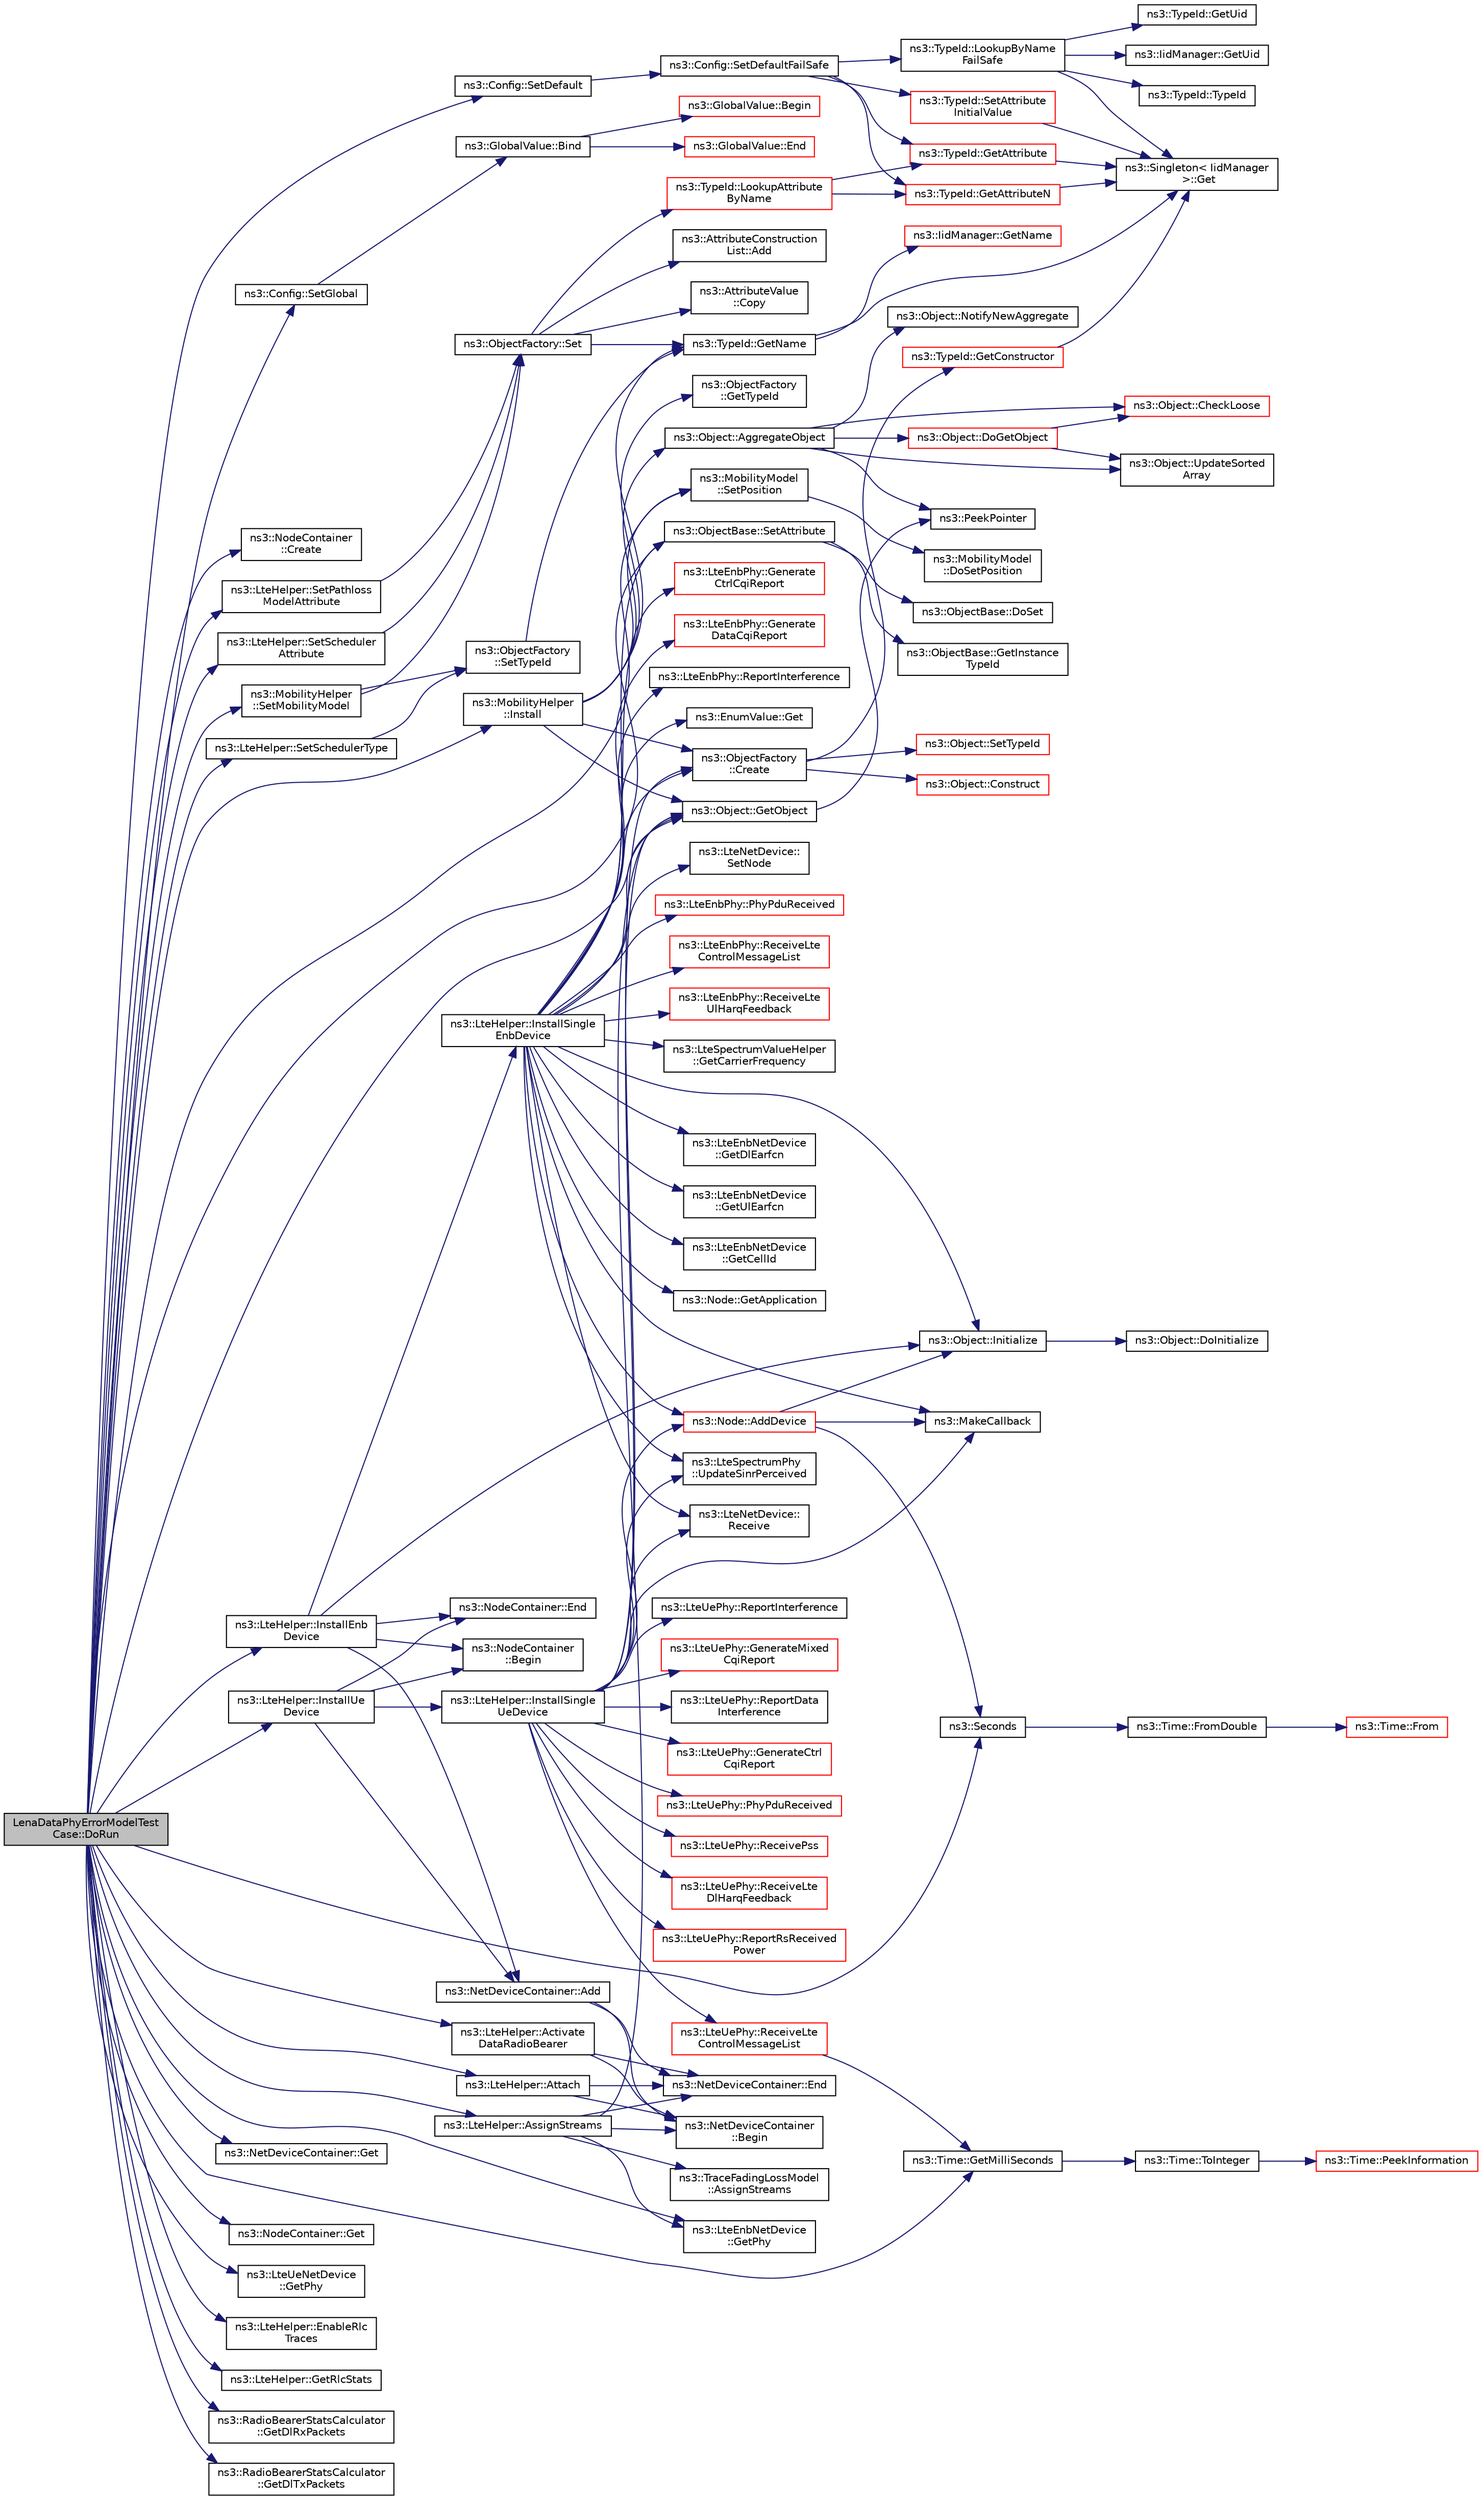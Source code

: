 digraph "LenaDataPhyErrorModelTestCase::DoRun"
{
  edge [fontname="Helvetica",fontsize="10",labelfontname="Helvetica",labelfontsize="10"];
  node [fontname="Helvetica",fontsize="10",shape=record];
  rankdir="LR";
  Node1 [label="LenaDataPhyErrorModelTest\lCase::DoRun",height=0.2,width=0.4,color="black", fillcolor="grey75", style="filled", fontcolor="black"];
  Node1 -> Node2 [color="midnightblue",fontsize="10",style="solid"];
  Node2 [label="ns3::Config::SetDefault",height=0.2,width=0.4,color="black", fillcolor="white", style="filled",URL="$d1/d44/group__config.html#ga2e7882df849d8ba4aaad31c934c40c06"];
  Node2 -> Node3 [color="midnightblue",fontsize="10",style="solid"];
  Node3 [label="ns3::Config::SetDefaultFailSafe",height=0.2,width=0.4,color="black", fillcolor="white", style="filled",URL="$d1/d44/group__config.html#ga54361b707f31481b11d19f03495cb045"];
  Node3 -> Node4 [color="midnightblue",fontsize="10",style="solid"];
  Node4 [label="ns3::TypeId::LookupByName\lFailSafe",height=0.2,width=0.4,color="black", fillcolor="white", style="filled",URL="$d6/d11/classns3_1_1TypeId.html#acceab1f57bfe3c3af02130277d409f14"];
  Node4 -> Node5 [color="midnightblue",fontsize="10",style="solid"];
  Node5 [label="ns3::TypeId::GetUid",height=0.2,width=0.4,color="black", fillcolor="white", style="filled",URL="$d6/d11/classns3_1_1TypeId.html#acd3e41de6340d06299f4fd63e2ed8da0"];
  Node4 -> Node6 [color="midnightblue",fontsize="10",style="solid"];
  Node6 [label="ns3::Singleton\< IidManager\l \>::Get",height=0.2,width=0.4,color="black", fillcolor="white", style="filled",URL="$d8/d77/classns3_1_1Singleton.html#a80a2cd3c25a27ea72add7a9f7a141ffa"];
  Node4 -> Node7 [color="midnightblue",fontsize="10",style="solid"];
  Node7 [label="ns3::IidManager::GetUid",height=0.2,width=0.4,color="black", fillcolor="white", style="filled",URL="$d4/d1c/classns3_1_1IidManager.html#ae69ae26221b11f8871596679c6e8be19"];
  Node4 -> Node8 [color="midnightblue",fontsize="10",style="solid"];
  Node8 [label="ns3::TypeId::TypeId",height=0.2,width=0.4,color="black", fillcolor="white", style="filled",URL="$d6/d11/classns3_1_1TypeId.html#ab76e26690f1af4f1cffa6a72245e8928"];
  Node3 -> Node9 [color="midnightblue",fontsize="10",style="solid"];
  Node9 [label="ns3::TypeId::GetAttributeN",height=0.2,width=0.4,color="red", fillcolor="white", style="filled",URL="$d6/d11/classns3_1_1TypeId.html#a679c4713f613126a51eb400b345302cb"];
  Node9 -> Node6 [color="midnightblue",fontsize="10",style="solid"];
  Node3 -> Node10 [color="midnightblue",fontsize="10",style="solid"];
  Node10 [label="ns3::TypeId::GetAttribute",height=0.2,width=0.4,color="red", fillcolor="white", style="filled",URL="$d6/d11/classns3_1_1TypeId.html#aa1b746e64e606f94cbedda7cf89788c2"];
  Node10 -> Node6 [color="midnightblue",fontsize="10",style="solid"];
  Node3 -> Node11 [color="midnightblue",fontsize="10",style="solid"];
  Node11 [label="ns3::TypeId::SetAttribute\lInitialValue",height=0.2,width=0.4,color="red", fillcolor="white", style="filled",URL="$d6/d11/classns3_1_1TypeId.html#af477878663278dad47c764229490314b"];
  Node11 -> Node6 [color="midnightblue",fontsize="10",style="solid"];
  Node1 -> Node12 [color="midnightblue",fontsize="10",style="solid"];
  Node12 [label="ns3::Config::SetGlobal",height=0.2,width=0.4,color="black", fillcolor="white", style="filled",URL="$d1/d44/group__config.html#ga0e12663a7bd119b65d0a219a578f2a3c"];
  Node12 -> Node13 [color="midnightblue",fontsize="10",style="solid"];
  Node13 [label="ns3::GlobalValue::Bind",height=0.2,width=0.4,color="black", fillcolor="white", style="filled",URL="$dc/d02/classns3_1_1GlobalValue.html#a4fe56773b98d1047cd50e974256fd14a"];
  Node13 -> Node14 [color="midnightblue",fontsize="10",style="solid"];
  Node14 [label="ns3::GlobalValue::Begin",height=0.2,width=0.4,color="red", fillcolor="white", style="filled",URL="$dc/d02/classns3_1_1GlobalValue.html#acdeb71b28fe45d98523a2168e8807d83"];
  Node13 -> Node15 [color="midnightblue",fontsize="10",style="solid"];
  Node15 [label="ns3::GlobalValue::End",height=0.2,width=0.4,color="red", fillcolor="white", style="filled",URL="$dc/d02/classns3_1_1GlobalValue.html#a2488c329999cf507cc7f7aeb173a4a75"];
  Node1 -> Node16 [color="midnightblue",fontsize="10",style="solid"];
  Node16 [label="ns3::NodeContainer\l::Create",height=0.2,width=0.4,color="black", fillcolor="white", style="filled",URL="$df/d97/classns3_1_1NodeContainer.html#a787f059e2813e8b951cc6914d11dfe69",tooltip="Create n nodes and append pointers to them to the end of this NodeContainer. "];
  Node1 -> Node17 [color="midnightblue",fontsize="10",style="solid"];
  Node17 [label="ns3::MobilityHelper\l::SetMobilityModel",height=0.2,width=0.4,color="black", fillcolor="white", style="filled",URL="$d8/def/classns3_1_1MobilityHelper.html#a030275011b6f40682e70534d30280aba"];
  Node17 -> Node18 [color="midnightblue",fontsize="10",style="solid"];
  Node18 [label="ns3::ObjectFactory\l::SetTypeId",height=0.2,width=0.4,color="black", fillcolor="white", style="filled",URL="$d5/d0d/classns3_1_1ObjectFactory.html#a77dcd099064038a1eb7a6b8251229ec3"];
  Node18 -> Node19 [color="midnightblue",fontsize="10",style="solid"];
  Node19 [label="ns3::TypeId::GetName",height=0.2,width=0.4,color="black", fillcolor="white", style="filled",URL="$d6/d11/classns3_1_1TypeId.html#aa3c41c79ae428b3cb396a9c6bb3ef314"];
  Node19 -> Node6 [color="midnightblue",fontsize="10",style="solid"];
  Node19 -> Node20 [color="midnightblue",fontsize="10",style="solid"];
  Node20 [label="ns3::IidManager::GetName",height=0.2,width=0.4,color="red", fillcolor="white", style="filled",URL="$d4/d1c/classns3_1_1IidManager.html#a5d68d0f0f44594dcdec239dbdb5bf53c"];
  Node17 -> Node21 [color="midnightblue",fontsize="10",style="solid"];
  Node21 [label="ns3::ObjectFactory::Set",height=0.2,width=0.4,color="black", fillcolor="white", style="filled",URL="$d5/d0d/classns3_1_1ObjectFactory.html#aef5c0d5019c96bdf01cefd1ff83f4a68"];
  Node21 -> Node22 [color="midnightblue",fontsize="10",style="solid"];
  Node22 [label="ns3::TypeId::LookupAttribute\lByName",height=0.2,width=0.4,color="red", fillcolor="white", style="filled",URL="$d6/d11/classns3_1_1TypeId.html#ac0a446957d516129937e2f2285aab58b"];
  Node22 -> Node9 [color="midnightblue",fontsize="10",style="solid"];
  Node22 -> Node10 [color="midnightblue",fontsize="10",style="solid"];
  Node21 -> Node19 [color="midnightblue",fontsize="10",style="solid"];
  Node21 -> Node23 [color="midnightblue",fontsize="10",style="solid"];
  Node23 [label="ns3::AttributeConstruction\lList::Add",height=0.2,width=0.4,color="black", fillcolor="white", style="filled",URL="$d3/df3/classns3_1_1AttributeConstructionList.html#a6f418bf1a2de8828ae99278c9d3facdd"];
  Node21 -> Node24 [color="midnightblue",fontsize="10",style="solid"];
  Node24 [label="ns3::AttributeValue\l::Copy",height=0.2,width=0.4,color="black", fillcolor="white", style="filled",URL="$d4/d83/classns3_1_1AttributeValue.html#ab316311212c334f6061c0fc8b5fb2625"];
  Node1 -> Node25 [color="midnightblue",fontsize="10",style="solid"];
  Node25 [label="ns3::MobilityHelper\l::Install",height=0.2,width=0.4,color="black", fillcolor="white", style="filled",URL="$d8/def/classns3_1_1MobilityHelper.html#a07737960ee95c0777109cf2994dd97ae",tooltip="\"Layout\" a single node according to the current position allocator type. "];
  Node25 -> Node26 [color="midnightblue",fontsize="10",style="solid"];
  Node26 [label="ns3::Object::GetObject",height=0.2,width=0.4,color="black", fillcolor="white", style="filled",URL="$d9/d77/classns3_1_1Object.html#a13e18c00017096c8381eb651d5bd0783"];
  Node26 -> Node27 [color="midnightblue",fontsize="10",style="solid"];
  Node27 [label="ns3::PeekPointer",height=0.2,width=0.4,color="black", fillcolor="white", style="filled",URL="$d7/d2e/namespacens3.html#af2a7557fe9afdd98d8f6f8f6e412cf5a"];
  Node25 -> Node28 [color="midnightblue",fontsize="10",style="solid"];
  Node28 [label="ns3::ObjectFactory\l::Create",height=0.2,width=0.4,color="black", fillcolor="white", style="filled",URL="$d5/d0d/classns3_1_1ObjectFactory.html#a18152e93f0a6fe184ed7300cb31e9896"];
  Node28 -> Node29 [color="midnightblue",fontsize="10",style="solid"];
  Node29 [label="ns3::TypeId::GetConstructor",height=0.2,width=0.4,color="red", fillcolor="white", style="filled",URL="$d6/d11/classns3_1_1TypeId.html#ad9b0bc71ee7593a1ff23ff8d53938e95"];
  Node29 -> Node6 [color="midnightblue",fontsize="10",style="solid"];
  Node28 -> Node30 [color="midnightblue",fontsize="10",style="solid"];
  Node30 [label="ns3::Object::SetTypeId",height=0.2,width=0.4,color="red", fillcolor="white", style="filled",URL="$d9/d77/classns3_1_1Object.html#a19b1ebd8ec8fe404845e665880a6c5ad"];
  Node28 -> Node31 [color="midnightblue",fontsize="10",style="solid"];
  Node31 [label="ns3::Object::Construct",height=0.2,width=0.4,color="red", fillcolor="white", style="filled",URL="$d9/d77/classns3_1_1Object.html#a636e8411dc5228771f45c9b805d348fa"];
  Node25 -> Node32 [color="midnightblue",fontsize="10",style="solid"];
  Node32 [label="ns3::ObjectFactory\l::GetTypeId",height=0.2,width=0.4,color="black", fillcolor="white", style="filled",URL="$d5/d0d/classns3_1_1ObjectFactory.html#a14baab41e2bd984a3eee543b8d8086d7"];
  Node25 -> Node19 [color="midnightblue",fontsize="10",style="solid"];
  Node25 -> Node33 [color="midnightblue",fontsize="10",style="solid"];
  Node33 [label="ns3::Object::AggregateObject",height=0.2,width=0.4,color="black", fillcolor="white", style="filled",URL="$d9/d77/classns3_1_1Object.html#a79dd435d300f3deca814553f561a2922"];
  Node33 -> Node34 [color="midnightblue",fontsize="10",style="solid"];
  Node34 [label="ns3::Object::CheckLoose",height=0.2,width=0.4,color="red", fillcolor="white", style="filled",URL="$d9/d77/classns3_1_1Object.html#a0236cc5b512a7de2aeb4e42f53f23432"];
  Node33 -> Node27 [color="midnightblue",fontsize="10",style="solid"];
  Node33 -> Node35 [color="midnightblue",fontsize="10",style="solid"];
  Node35 [label="ns3::Object::DoGetObject",height=0.2,width=0.4,color="red", fillcolor="white", style="filled",URL="$d9/d77/classns3_1_1Object.html#a3ee161b5ced0991bcb0a7aef2f6645f1"];
  Node35 -> Node34 [color="midnightblue",fontsize="10",style="solid"];
  Node35 -> Node36 [color="midnightblue",fontsize="10",style="solid"];
  Node36 [label="ns3::Object::UpdateSorted\lArray",height=0.2,width=0.4,color="black", fillcolor="white", style="filled",URL="$d9/d77/classns3_1_1Object.html#adb379c50ccca82c52a2973be4722be84"];
  Node33 -> Node36 [color="midnightblue",fontsize="10",style="solid"];
  Node33 -> Node37 [color="midnightblue",fontsize="10",style="solid"];
  Node37 [label="ns3::Object::NotifyNewAggregate",height=0.2,width=0.4,color="black", fillcolor="white", style="filled",URL="$d9/d77/classns3_1_1Object.html#a1bd7211125185a6cd511c35fea4e500f"];
  Node25 -> Node38 [color="midnightblue",fontsize="10",style="solid"];
  Node38 [label="ns3::MobilityModel\l::SetPosition",height=0.2,width=0.4,color="black", fillcolor="white", style="filled",URL="$d4/dc5/classns3_1_1MobilityModel.html#ac584b3d5a309709d2f13ed6ada1e7640"];
  Node38 -> Node39 [color="midnightblue",fontsize="10",style="solid"];
  Node39 [label="ns3::MobilityModel\l::DoSetPosition",height=0.2,width=0.4,color="black", fillcolor="white", style="filled",URL="$d4/dc5/classns3_1_1MobilityModel.html#aa2f52cd86754da71ac649413c049785e"];
  Node1 -> Node40 [color="midnightblue",fontsize="10",style="solid"];
  Node40 [label="ns3::ObjectBase::SetAttribute",height=0.2,width=0.4,color="black", fillcolor="white", style="filled",URL="$d2/dac/classns3_1_1ObjectBase.html#ac60245d3ea4123bbc9b1d391f1f6592f"];
  Node40 -> Node41 [color="midnightblue",fontsize="10",style="solid"];
  Node41 [label="ns3::ObjectBase::GetInstance\lTypeId",height=0.2,width=0.4,color="black", fillcolor="white", style="filled",URL="$d2/dac/classns3_1_1ObjectBase.html#abe5b43a6f5b99a92a4c3122db31f06fb"];
  Node40 -> Node42 [color="midnightblue",fontsize="10",style="solid"];
  Node42 [label="ns3::ObjectBase::DoSet",height=0.2,width=0.4,color="black", fillcolor="white", style="filled",URL="$d2/dac/classns3_1_1ObjectBase.html#afe5f2f7b2fabc99aa33f9bb434e3b695"];
  Node1 -> Node43 [color="midnightblue",fontsize="10",style="solid"];
  Node43 [label="ns3::LteHelper::SetPathloss\lModelAttribute",height=0.2,width=0.4,color="black", fillcolor="white", style="filled",URL="$d6/d63/classns3_1_1LteHelper.html#aa96ebbd6845ca61c2b5e08e84481a348"];
  Node43 -> Node21 [color="midnightblue",fontsize="10",style="solid"];
  Node1 -> Node44 [color="midnightblue",fontsize="10",style="solid"];
  Node44 [label="ns3::LteHelper::SetSchedulerType",height=0.2,width=0.4,color="black", fillcolor="white", style="filled",URL="$d6/d63/classns3_1_1LteHelper.html#a8f86e55b8b80a81732c4b2df00fb25d5"];
  Node44 -> Node18 [color="midnightblue",fontsize="10",style="solid"];
  Node1 -> Node45 [color="midnightblue",fontsize="10",style="solid"];
  Node45 [label="ns3::LteHelper::SetScheduler\lAttribute",height=0.2,width=0.4,color="black", fillcolor="white", style="filled",URL="$d6/d63/classns3_1_1LteHelper.html#a38f8c7f4592b31c0f3dedb53e7909742"];
  Node45 -> Node21 [color="midnightblue",fontsize="10",style="solid"];
  Node1 -> Node46 [color="midnightblue",fontsize="10",style="solid"];
  Node46 [label="ns3::LteHelper::InstallEnb\lDevice",height=0.2,width=0.4,color="black", fillcolor="white", style="filled",URL="$d6/d63/classns3_1_1LteHelper.html#a5e009ad35ef85f46b5a6099263f15a03"];
  Node46 -> Node47 [color="midnightblue",fontsize="10",style="solid"];
  Node47 [label="ns3::Object::Initialize",height=0.2,width=0.4,color="black", fillcolor="white", style="filled",URL="$d9/d77/classns3_1_1Object.html#af4411cb29971772fcd09203474a95078"];
  Node47 -> Node48 [color="midnightblue",fontsize="10",style="solid"];
  Node48 [label="ns3::Object::DoInitialize",height=0.2,width=0.4,color="black", fillcolor="white", style="filled",URL="$d9/d77/classns3_1_1Object.html#af8482a521433409fb5c7f749398c9dbe"];
  Node46 -> Node49 [color="midnightblue",fontsize="10",style="solid"];
  Node49 [label="ns3::NodeContainer\l::Begin",height=0.2,width=0.4,color="black", fillcolor="white", style="filled",URL="$df/d97/classns3_1_1NodeContainer.html#adf0f639aff139db107526288777eb533",tooltip="Get an iterator which refers to the first Node in the container. "];
  Node46 -> Node50 [color="midnightblue",fontsize="10",style="solid"];
  Node50 [label="ns3::NodeContainer::End",height=0.2,width=0.4,color="black", fillcolor="white", style="filled",URL="$df/d97/classns3_1_1NodeContainer.html#a8ea0bcac137597d192c5e6b95ca60464",tooltip="Get an iterator which indicates past-the-last Node in the container. "];
  Node46 -> Node51 [color="midnightblue",fontsize="10",style="solid"];
  Node51 [label="ns3::LteHelper::InstallSingle\lEnbDevice",height=0.2,width=0.4,color="black", fillcolor="white", style="filled",URL="$d6/d63/classns3_1_1LteHelper.html#afac168014c3a4ac5c30bfd7c1d09cb96"];
  Node51 -> Node52 [color="midnightblue",fontsize="10",style="solid"];
  Node52 [label="ns3::MakeCallback",height=0.2,width=0.4,color="black", fillcolor="white", style="filled",URL="$dd/de0/group__makecallbackmemptr.html#ga9376283685aa99d204048d6a4b7610a4"];
  Node51 -> Node53 [color="midnightblue",fontsize="10",style="solid"];
  Node53 [label="ns3::LteEnbPhy::Generate\lCtrlCqiReport",height=0.2,width=0.4,color="red", fillcolor="white", style="filled",URL="$d3/d51/classns3_1_1LteEnbPhy.html#abf6978d738fa1f07c4ca36dd1b6fd5b1"];
  Node51 -> Node54 [color="midnightblue",fontsize="10",style="solid"];
  Node54 [label="ns3::LteEnbPhy::Generate\lDataCqiReport",height=0.2,width=0.4,color="red", fillcolor="white", style="filled",URL="$d3/d51/classns3_1_1LteEnbPhy.html#a606a5f28fc9d71d470d305b967698596"];
  Node51 -> Node55 [color="midnightblue",fontsize="10",style="solid"];
  Node55 [label="ns3::LteSpectrumPhy\l::UpdateSinrPerceived",height=0.2,width=0.4,color="black", fillcolor="white", style="filled",URL="$de/def/classns3_1_1LteSpectrumPhy.html#a81e55daa6bf70765f7e7ff7cca0faed9"];
  Node51 -> Node56 [color="midnightblue",fontsize="10",style="solid"];
  Node56 [label="ns3::LteEnbPhy::ReportInterference",height=0.2,width=0.4,color="black", fillcolor="white", style="filled",URL="$d3/d51/classns3_1_1LteEnbPhy.html#a41cfff736fd62873a41e569c7dcc2287"];
  Node51 -> Node26 [color="midnightblue",fontsize="10",style="solid"];
  Node51 -> Node28 [color="midnightblue",fontsize="10",style="solid"];
  Node51 -> Node57 [color="midnightblue",fontsize="10",style="solid"];
  Node57 [label="ns3::EnumValue::Get",height=0.2,width=0.4,color="black", fillcolor="white", style="filled",URL="$de/d86/classns3_1_1EnumValue.html#a97f5add33e9608e918a84207beaf8eb9"];
  Node51 -> Node58 [color="midnightblue",fontsize="10",style="solid"];
  Node58 [label="ns3::LteNetDevice::\lSetNode",height=0.2,width=0.4,color="black", fillcolor="white", style="filled",URL="$dd/dc4/classns3_1_1LteNetDevice.html#aafbebcccd5e014ea827967cd9c77e79c"];
  Node51 -> Node40 [color="midnightblue",fontsize="10",style="solid"];
  Node51 -> Node59 [color="midnightblue",fontsize="10",style="solid"];
  Node59 [label="ns3::Node::AddDevice",height=0.2,width=0.4,color="red", fillcolor="white", style="filled",URL="$dd/ded/classns3_1_1Node.html#a42ff83ee1d5d1649c770d3f5b62375de",tooltip="Associate a NetDevice to this node. "];
  Node59 -> Node52 [color="midnightblue",fontsize="10",style="solid"];
  Node59 -> Node60 [color="midnightblue",fontsize="10",style="solid"];
  Node60 [label="ns3::Seconds",height=0.2,width=0.4,color="black", fillcolor="white", style="filled",URL="$d1/dec/group__timecivil.html#ga33c34b816f8ff6628e33d5c8e9713b9e"];
  Node60 -> Node61 [color="midnightblue",fontsize="10",style="solid"];
  Node61 [label="ns3::Time::FromDouble",height=0.2,width=0.4,color="black", fillcolor="white", style="filled",URL="$dc/d04/classns3_1_1Time.html#a60e845f4a74e62495b86356afe604cb4"];
  Node61 -> Node62 [color="midnightblue",fontsize="10",style="solid"];
  Node62 [label="ns3::Time::From",height=0.2,width=0.4,color="red", fillcolor="white", style="filled",URL="$dc/d04/classns3_1_1Time.html#a34e4acc13d0e08cc8cb9cd3b838b9baf"];
  Node59 -> Node47 [color="midnightblue",fontsize="10",style="solid"];
  Node51 -> Node63 [color="midnightblue",fontsize="10",style="solid"];
  Node63 [label="ns3::LteEnbPhy::PhyPduReceived",height=0.2,width=0.4,color="red", fillcolor="white", style="filled",URL="$d3/d51/classns3_1_1LteEnbPhy.html#a6f5e3a3285ccb75f962610bd43c0c436",tooltip="PhySpectrum received a new PHY-PDU. "];
  Node51 -> Node64 [color="midnightblue",fontsize="10",style="solid"];
  Node64 [label="ns3::LteEnbPhy::ReceiveLte\lControlMessageList",height=0.2,width=0.4,color="red", fillcolor="white", style="filled",URL="$d3/d51/classns3_1_1LteEnbPhy.html#aaf721c86e307ca0c9b2b33cad5c6dad4",tooltip="PhySpectrum received a new list of LteControlMessage. "];
  Node51 -> Node65 [color="midnightblue",fontsize="10",style="solid"];
  Node65 [label="ns3::LteEnbPhy::ReceiveLte\lUlHarqFeedback",height=0.2,width=0.4,color="red", fillcolor="white", style="filled",URL="$d3/d51/classns3_1_1LteEnbPhy.html#aea0e8c3c9fee3a8605db9d1d89a23986",tooltip="PhySpectrum generated a new UL HARQ feedback. "];
  Node51 -> Node66 [color="midnightblue",fontsize="10",style="solid"];
  Node66 [label="ns3::LteNetDevice::\lReceive",height=0.2,width=0.4,color="black", fillcolor="white", style="filled",URL="$dd/dc4/classns3_1_1LteNetDevice.html#a52302e688e6fdf9abba088b2b26e5408"];
  Node51 -> Node67 [color="midnightblue",fontsize="10",style="solid"];
  Node67 [label="ns3::LteSpectrumValueHelper\l::GetCarrierFrequency",height=0.2,width=0.4,color="black", fillcolor="white", style="filled",URL="$d9/d35/classns3_1_1LteSpectrumValueHelper.html#a07e5a6638c218927b61da7b75ae0b786"];
  Node51 -> Node68 [color="midnightblue",fontsize="10",style="solid"];
  Node68 [label="ns3::LteEnbNetDevice\l::GetDlEarfcn",height=0.2,width=0.4,color="black", fillcolor="white", style="filled",URL="$db/de9/classns3_1_1LteEnbNetDevice.html#aa3c747ff9d944c0c65501ea86fe21784"];
  Node51 -> Node69 [color="midnightblue",fontsize="10",style="solid"];
  Node69 [label="ns3::LteEnbNetDevice\l::GetUlEarfcn",height=0.2,width=0.4,color="black", fillcolor="white", style="filled",URL="$db/de9/classns3_1_1LteEnbNetDevice.html#a01fab0a675cfcca89e53753fd2dd662e"];
  Node51 -> Node47 [color="midnightblue",fontsize="10",style="solid"];
  Node51 -> Node70 [color="midnightblue",fontsize="10",style="solid"];
  Node70 [label="ns3::LteEnbNetDevice\l::GetCellId",height=0.2,width=0.4,color="black", fillcolor="white", style="filled",URL="$db/de9/classns3_1_1LteEnbNetDevice.html#a6945c929a037e7a582e9e4a849dec337"];
  Node51 -> Node71 [color="midnightblue",fontsize="10",style="solid"];
  Node71 [label="ns3::Node::GetApplication",height=0.2,width=0.4,color="black", fillcolor="white", style="filled",URL="$dd/ded/classns3_1_1Node.html#ad0ab54d76712398c0a8e25d9ac59ea41",tooltip="Retrieve the index-th Application associated to this node. "];
  Node46 -> Node72 [color="midnightblue",fontsize="10",style="solid"];
  Node72 [label="ns3::NetDeviceContainer::Add",height=0.2,width=0.4,color="black", fillcolor="white", style="filled",URL="$d9/d94/classns3_1_1NetDeviceContainer.html#a7ca8bc1d7ec00fd4fcc63869987fbda5",tooltip="Append the contents of another NetDeviceContainer to the end of this container. "];
  Node72 -> Node73 [color="midnightblue",fontsize="10",style="solid"];
  Node73 [label="ns3::NetDeviceContainer\l::Begin",height=0.2,width=0.4,color="black", fillcolor="white", style="filled",URL="$d9/d94/classns3_1_1NetDeviceContainer.html#ad5aac47677fe7277e232bdec5b48a8fc",tooltip="Get an iterator which refers to the first NetDevice in the container. "];
  Node72 -> Node74 [color="midnightblue",fontsize="10",style="solid"];
  Node74 [label="ns3::NetDeviceContainer::End",height=0.2,width=0.4,color="black", fillcolor="white", style="filled",URL="$d9/d94/classns3_1_1NetDeviceContainer.html#a8af596b06daf9613da60b4379861d770",tooltip="Get an iterator which indicates past-the-last NetDevice in the container. "];
  Node1 -> Node75 [color="midnightblue",fontsize="10",style="solid"];
  Node75 [label="ns3::LteHelper::AssignStreams",height=0.2,width=0.4,color="black", fillcolor="white", style="filled",URL="$d6/d63/classns3_1_1LteHelper.html#ae90d941582aa49a1b28c9301ece35b07"];
  Node75 -> Node26 [color="midnightblue",fontsize="10",style="solid"];
  Node75 -> Node76 [color="midnightblue",fontsize="10",style="solid"];
  Node76 [label="ns3::TraceFadingLossModel\l::AssignStreams",height=0.2,width=0.4,color="black", fillcolor="white", style="filled",URL="$d8/ddd/classns3_1_1TraceFadingLossModel.html#aeed70747119f4543690cda81cd2e18ce"];
  Node75 -> Node73 [color="midnightblue",fontsize="10",style="solid"];
  Node75 -> Node74 [color="midnightblue",fontsize="10",style="solid"];
  Node75 -> Node77 [color="midnightblue",fontsize="10",style="solid"];
  Node77 [label="ns3::LteEnbNetDevice\l::GetPhy",height=0.2,width=0.4,color="black", fillcolor="white", style="filled",URL="$db/de9/classns3_1_1LteEnbNetDevice.html#a58db72130e0740f16a5e03b22e4a10a4"];
  Node1 -> Node78 [color="midnightblue",fontsize="10",style="solid"];
  Node78 [label="ns3::LteHelper::InstallUe\lDevice",height=0.2,width=0.4,color="black", fillcolor="white", style="filled",URL="$d6/d63/classns3_1_1LteHelper.html#ac9cd932d7de92811cfa953c2e3b2fc9f"];
  Node78 -> Node49 [color="midnightblue",fontsize="10",style="solid"];
  Node78 -> Node50 [color="midnightblue",fontsize="10",style="solid"];
  Node78 -> Node79 [color="midnightblue",fontsize="10",style="solid"];
  Node79 [label="ns3::LteHelper::InstallSingle\lUeDevice",height=0.2,width=0.4,color="black", fillcolor="white", style="filled",URL="$d6/d63/classns3_1_1LteHelper.html#afa6e13db5742241f48f8f4b8533b67f6"];
  Node79 -> Node52 [color="midnightblue",fontsize="10",style="solid"];
  Node79 -> Node80 [color="midnightblue",fontsize="10",style="solid"];
  Node80 [label="ns3::LteUePhy::ReportRsReceived\lPower",height=0.2,width=0.4,color="red", fillcolor="white", style="filled",URL="$da/ddd/classns3_1_1LteUePhy.html#aca025f112e83d159f7a1b0fb822d77b6"];
  Node79 -> Node81 [color="midnightblue",fontsize="10",style="solid"];
  Node81 [label="ns3::LteUePhy::ReportInterference",height=0.2,width=0.4,color="black", fillcolor="white", style="filled",URL="$da/ddd/classns3_1_1LteUePhy.html#aac25482ac025b043e7d0516927984720"];
  Node79 -> Node55 [color="midnightblue",fontsize="10",style="solid"];
  Node79 -> Node82 [color="midnightblue",fontsize="10",style="solid"];
  Node82 [label="ns3::LteUePhy::GenerateMixed\lCqiReport",height=0.2,width=0.4,color="red", fillcolor="white", style="filled",URL="$da/ddd/classns3_1_1LteUePhy.html#afdd5a3c3b8a0a7bc8996254bd693e0de"];
  Node79 -> Node83 [color="midnightblue",fontsize="10",style="solid"];
  Node83 [label="ns3::LteUePhy::ReportData\lInterference",height=0.2,width=0.4,color="black", fillcolor="white", style="filled",URL="$da/ddd/classns3_1_1LteUePhy.html#a20cf3a136a19472fdab4ac7bd78f2c22"];
  Node79 -> Node84 [color="midnightblue",fontsize="10",style="solid"];
  Node84 [label="ns3::LteUePhy::GenerateCtrl\lCqiReport",height=0.2,width=0.4,color="red", fillcolor="white", style="filled",URL="$da/ddd/classns3_1_1LteUePhy.html#a7eb062ce376b91b78d2bcfec9119c228"];
  Node79 -> Node26 [color="midnightblue",fontsize="10",style="solid"];
  Node79 -> Node28 [color="midnightblue",fontsize="10",style="solid"];
  Node79 -> Node59 [color="midnightblue",fontsize="10",style="solid"];
  Node79 -> Node85 [color="midnightblue",fontsize="10",style="solid"];
  Node85 [label="ns3::LteUePhy::PhyPduReceived",height=0.2,width=0.4,color="red", fillcolor="white", style="filled",URL="$da/ddd/classns3_1_1LteUePhy.html#ac78ec37217590a6cec1e0ca89f7014f9",tooltip="PhySpectrum received a new PHY-PDU. "];
  Node79 -> Node86 [color="midnightblue",fontsize="10",style="solid"];
  Node86 [label="ns3::LteUePhy::ReceiveLte\lControlMessageList",height=0.2,width=0.4,color="red", fillcolor="white", style="filled",URL="$da/ddd/classns3_1_1LteUePhy.html#aa7bd315ac9c8f49652624c8d1f1b03ef"];
  Node86 -> Node87 [color="midnightblue",fontsize="10",style="solid"];
  Node87 [label="ns3::Time::GetMilliSeconds",height=0.2,width=0.4,color="black", fillcolor="white", style="filled",URL="$dc/d04/classns3_1_1Time.html#aba3428a8b6c4c8d9014ce44145081f34"];
  Node87 -> Node88 [color="midnightblue",fontsize="10",style="solid"];
  Node88 [label="ns3::Time::ToInteger",height=0.2,width=0.4,color="black", fillcolor="white", style="filled",URL="$dc/d04/classns3_1_1Time.html#a0c9c8fb9ec7222c7799c1081f14f6031"];
  Node88 -> Node89 [color="midnightblue",fontsize="10",style="solid"];
  Node89 [label="ns3::Time::PeekInformation",height=0.2,width=0.4,color="red", fillcolor="white", style="filled",URL="$dc/d04/classns3_1_1Time.html#a0b023c55c20582aa7c1781aacf128034"];
  Node79 -> Node90 [color="midnightblue",fontsize="10",style="solid"];
  Node90 [label="ns3::LteUePhy::ReceivePss",height=0.2,width=0.4,color="red", fillcolor="white", style="filled",URL="$da/ddd/classns3_1_1LteUePhy.html#a2727abdb8f0559d6bc67349d9089723d"];
  Node79 -> Node91 [color="midnightblue",fontsize="10",style="solid"];
  Node91 [label="ns3::LteUePhy::ReceiveLte\lDlHarqFeedback",height=0.2,width=0.4,color="red", fillcolor="white", style="filled",URL="$da/ddd/classns3_1_1LteUePhy.html#a46e7ead3dd806585ba62afdda8b90bb2",tooltip="PhySpectrum generated a new DL HARQ feedback. "];
  Node79 -> Node66 [color="midnightblue",fontsize="10",style="solid"];
  Node78 -> Node72 [color="midnightblue",fontsize="10",style="solid"];
  Node1 -> Node92 [color="midnightblue",fontsize="10",style="solid"];
  Node92 [label="ns3::LteHelper::Attach",height=0.2,width=0.4,color="black", fillcolor="white", style="filled",URL="$d6/d63/classns3_1_1LteHelper.html#a9466743f826aa2652a87907b7f0a1c87",tooltip="Enables automatic attachment of a set of UE devices to a suitable cell using Idle mode initial cell s..."];
  Node92 -> Node73 [color="midnightblue",fontsize="10",style="solid"];
  Node92 -> Node74 [color="midnightblue",fontsize="10",style="solid"];
  Node1 -> Node93 [color="midnightblue",fontsize="10",style="solid"];
  Node93 [label="ns3::NetDeviceContainer::Get",height=0.2,width=0.4,color="black", fillcolor="white", style="filled",URL="$d9/d94/classns3_1_1NetDeviceContainer.html#a677d62594b5c9d2dea155cc5045f4d0b",tooltip="Get the Ptr<NetDevice> stored in this container at a given index. "];
  Node1 -> Node94 [color="midnightblue",fontsize="10",style="solid"];
  Node94 [label="ns3::LteHelper::Activate\lDataRadioBearer",height=0.2,width=0.4,color="black", fillcolor="white", style="filled",URL="$d6/d63/classns3_1_1LteHelper.html#ac896e16cf162e4beeaa292d39ab1b700"];
  Node94 -> Node73 [color="midnightblue",fontsize="10",style="solid"];
  Node94 -> Node74 [color="midnightblue",fontsize="10",style="solid"];
  Node1 -> Node77 [color="midnightblue",fontsize="10",style="solid"];
  Node1 -> Node26 [color="midnightblue",fontsize="10",style="solid"];
  Node1 -> Node38 [color="midnightblue",fontsize="10",style="solid"];
  Node1 -> Node95 [color="midnightblue",fontsize="10",style="solid"];
  Node95 [label="ns3::NodeContainer::Get",height=0.2,width=0.4,color="black", fillcolor="white", style="filled",URL="$df/d97/classns3_1_1NodeContainer.html#a9ed96e2ecc22e0f5a3d4842eb9bf90bf",tooltip="Get the Ptr<Node> stored in this container at a given index. "];
  Node1 -> Node96 [color="midnightblue",fontsize="10",style="solid"];
  Node96 [label="ns3::LteUeNetDevice\l::GetPhy",height=0.2,width=0.4,color="black", fillcolor="white", style="filled",URL="$d4/d93/classns3_1_1LteUeNetDevice.html#a2a9940a1e457a8bf3dae87fed4199c7a"];
  Node1 -> Node60 [color="midnightblue",fontsize="10",style="solid"];
  Node1 -> Node97 [color="midnightblue",fontsize="10",style="solid"];
  Node97 [label="ns3::LteHelper::EnableRlc\lTraces",height=0.2,width=0.4,color="black", fillcolor="white", style="filled",URL="$d6/d63/classns3_1_1LteHelper.html#abadfdd04d30b261e9b6f0846b4784928"];
  Node1 -> Node98 [color="midnightblue",fontsize="10",style="solid"];
  Node98 [label="ns3::LteHelper::GetRlcStats",height=0.2,width=0.4,color="black", fillcolor="white", style="filled",URL="$d6/d63/classns3_1_1LteHelper.html#a6eb438ccf69642e3863adea4991fa2ca"];
  Node1 -> Node99 [color="midnightblue",fontsize="10",style="solid"];
  Node99 [label="ns3::RadioBearerStatsCalculator\l::GetDlRxPackets",height=0.2,width=0.4,color="black", fillcolor="white", style="filled",URL="$da/d14/classns3_1_1RadioBearerStatsCalculator.html#a164d36dc82ed7dae2f4d748da502589a"];
  Node1 -> Node100 [color="midnightblue",fontsize="10",style="solid"];
  Node100 [label="ns3::RadioBearerStatsCalculator\l::GetDlTxPackets",height=0.2,width=0.4,color="black", fillcolor="white", style="filled",URL="$da/d14/classns3_1_1RadioBearerStatsCalculator.html#a55f9b9c664e1389ad9edf704e385299c"];
  Node1 -> Node87 [color="midnightblue",fontsize="10",style="solid"];
}
